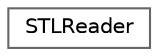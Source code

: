 digraph "Graphical Class Hierarchy"
{
 // LATEX_PDF_SIZE
  bgcolor="transparent";
  edge [fontname=Helvetica,fontsize=10,labelfontname=Helvetica,labelfontsize=10];
  node [fontname=Helvetica,fontsize=10,shape=box,height=0.2,width=0.4];
  rankdir="LR";
  Node0 [id="Node000000",label="STLReader",height=0.2,width=0.4,color="grey40", fillcolor="white", style="filled",URL="$classSTLReader.html",tooltip="Class to read STL files."];
}

